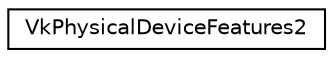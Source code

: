 digraph "Graphical Class Hierarchy"
{
 // LATEX_PDF_SIZE
  edge [fontname="Helvetica",fontsize="10",labelfontname="Helvetica",labelfontsize="10"];
  node [fontname="Helvetica",fontsize="10",shape=record];
  rankdir="LR";
  Node0 [label="VkPhysicalDeviceFeatures2",height=0.2,width=0.4,color="black", fillcolor="white", style="filled",URL="$structVkPhysicalDeviceFeatures2.html",tooltip=" "];
}
